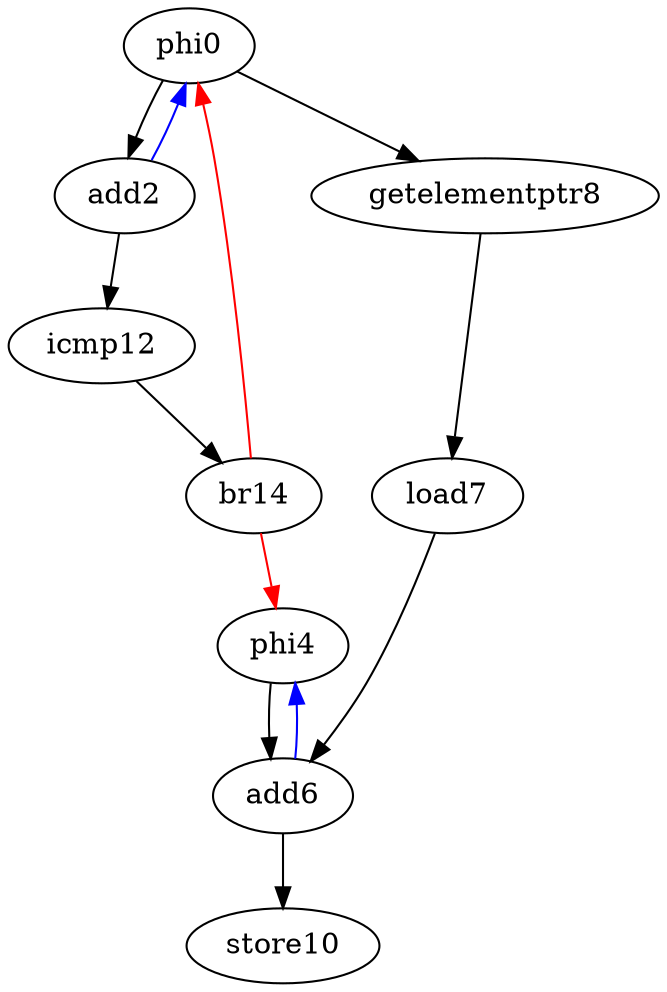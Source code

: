 digraph G {
    phi0 [earliestCycle=0, latestCycle=0];
    add2 [earliestCycle=1, latestCycle=2];
    phi4 [earliestCycle=0, latestCycle=2];
    add6 [earliestCycle=3, latestCycle=3];
    load7 [earliestCycle=2, latestCycle=2];
    getelementptr8 [earliestCycle=1, latestCycle=1];
    store10 [earliestCycle=4, latestCycle=4];
    icmp12 [earliestCycle=2, latestCycle=3];
    br14 [earliestCycle=3, latestCycle=4];
edge [color=black]
    phi0 -> add2;
    phi0 -> getelementptr8;
    getelementptr8 -> load7;
    load7 -> add6;
    phi4 -> add6;
    add6 -> store10;
    add2 -> icmp12;
    icmp12 -> br14;
edge [color=blue]
    add2 -> phi0;
    add6 -> phi4;
edge [color=red]
    br14 -> phi0;
    br14 -> phi4;
}
